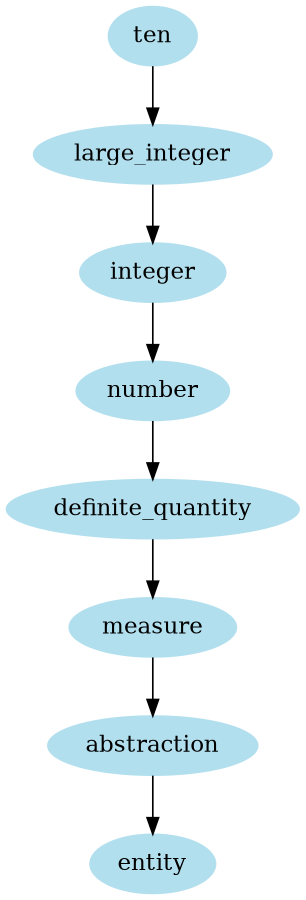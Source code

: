 digraph unix {
	node [color=lightblue2 style=filled]
	size="6,6"
	ten -> large_integer
	large_integer -> integer
	integer -> number
	number -> definite_quantity
	definite_quantity -> measure
	measure -> abstraction
	abstraction -> entity
}
